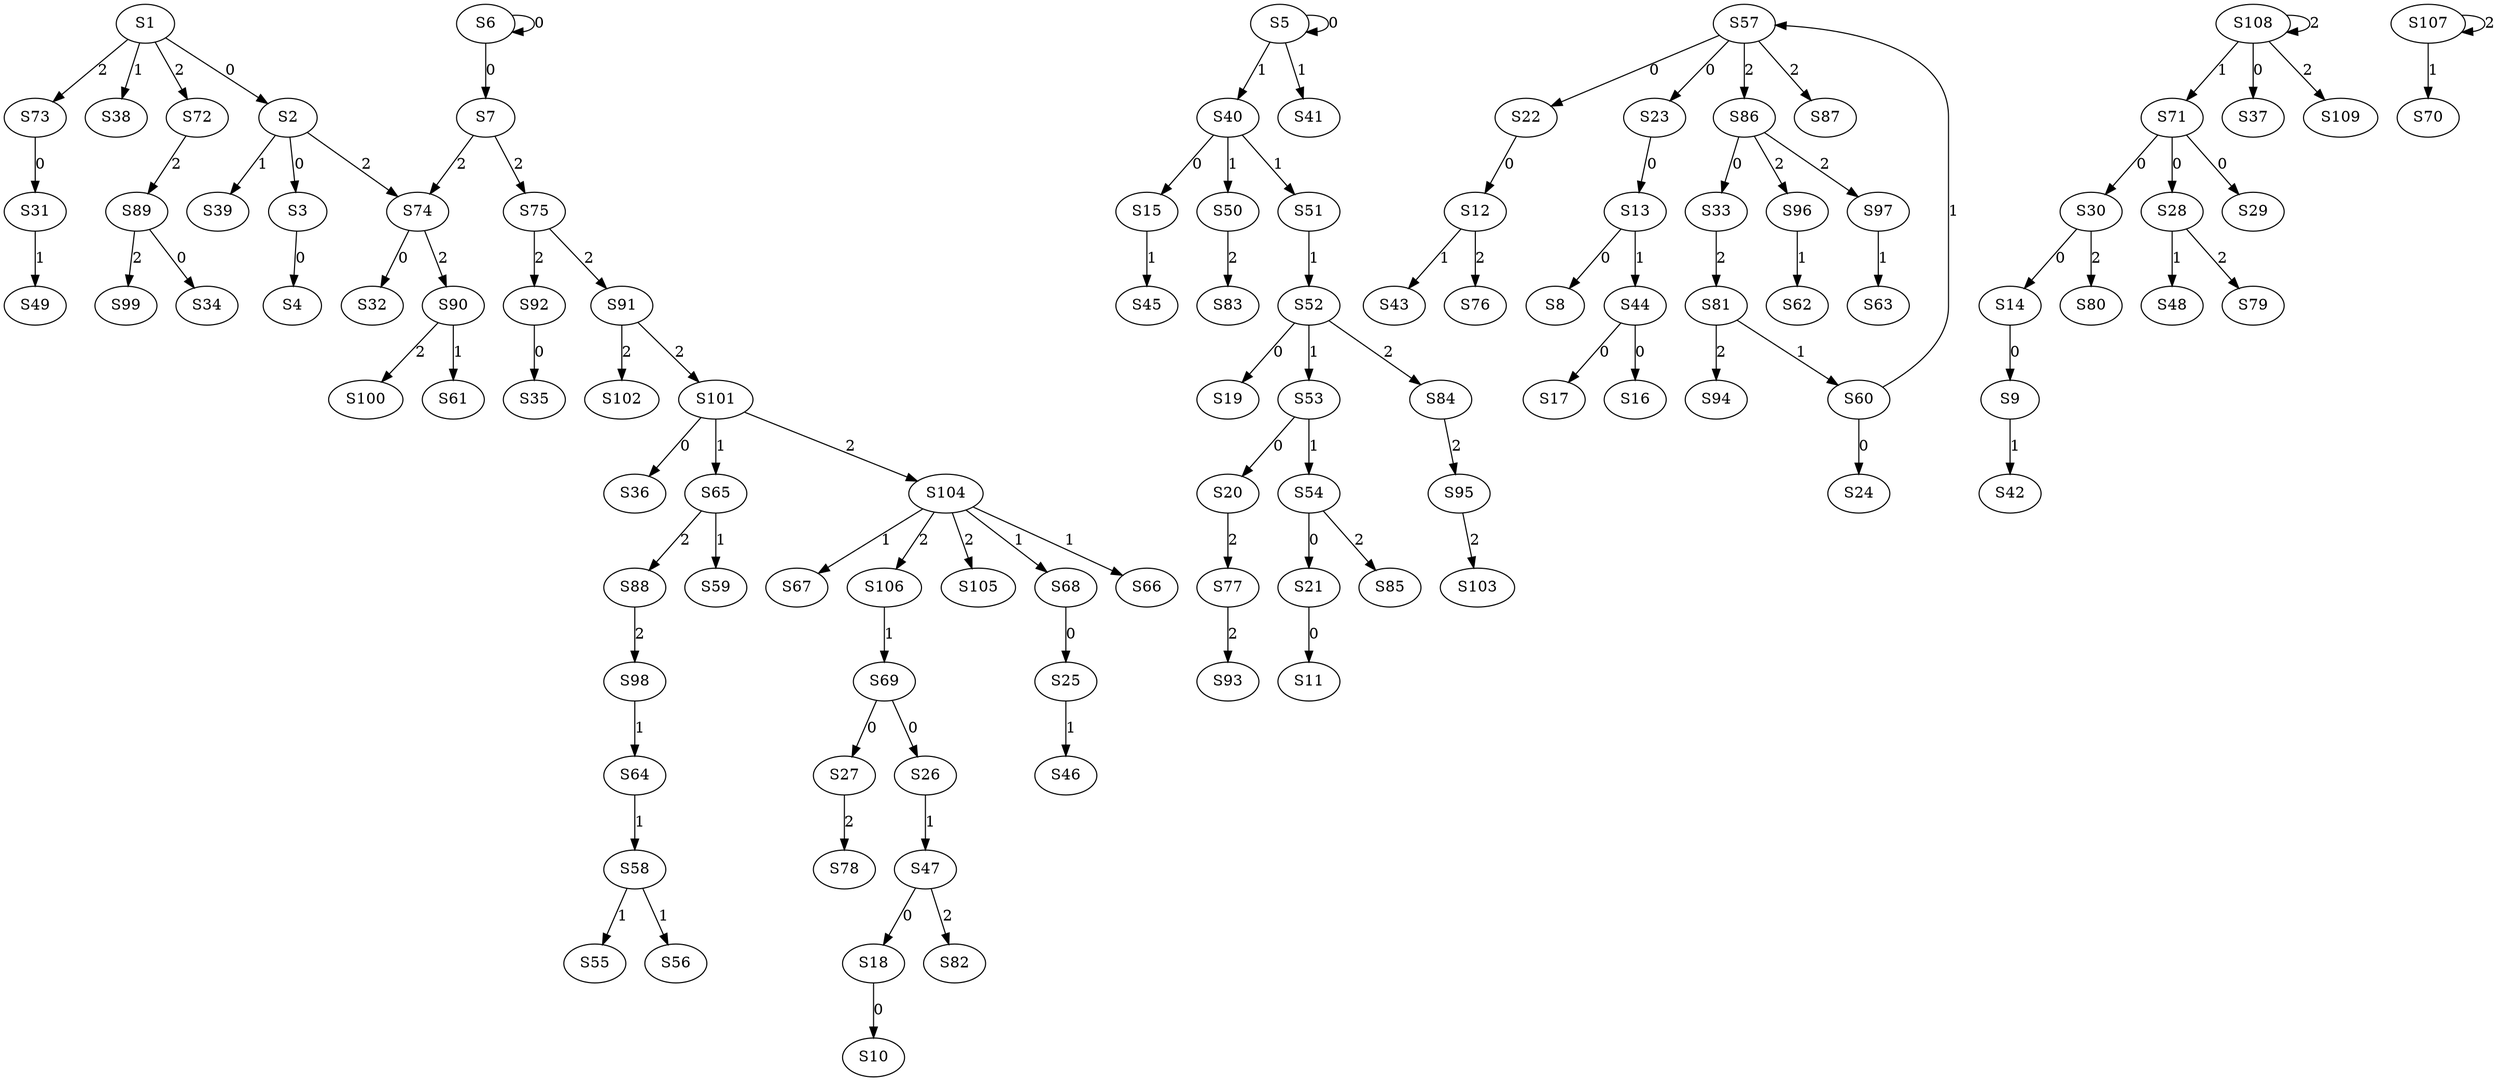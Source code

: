 strict digraph {
	S1 -> S2 [ label = 0 ];
	S2 -> S3 [ label = 0 ];
	S3 -> S4 [ label = 0 ];
	S5 -> S5 [ label = 0 ];
	S6 -> S6 [ label = 0 ];
	S6 -> S7 [ label = 0 ];
	S13 -> S8 [ label = 0 ];
	S14 -> S9 [ label = 0 ];
	S18 -> S10 [ label = 0 ];
	S21 -> S11 [ label = 0 ];
	S22 -> S12 [ label = 0 ];
	S23 -> S13 [ label = 0 ];
	S30 -> S14 [ label = 0 ];
	S40 -> S15 [ label = 0 ];
	S44 -> S16 [ label = 0 ];
	S44 -> S17 [ label = 0 ];
	S47 -> S18 [ label = 0 ];
	S52 -> S19 [ label = 0 ];
	S53 -> S20 [ label = 0 ];
	S54 -> S21 [ label = 0 ];
	S57 -> S22 [ label = 0 ];
	S57 -> S23 [ label = 0 ];
	S60 -> S24 [ label = 0 ];
	S68 -> S25 [ label = 0 ];
	S69 -> S26 [ label = 0 ];
	S69 -> S27 [ label = 0 ];
	S71 -> S28 [ label = 0 ];
	S71 -> S29 [ label = 0 ];
	S71 -> S30 [ label = 0 ];
	S73 -> S31 [ label = 0 ];
	S74 -> S32 [ label = 0 ];
	S86 -> S33 [ label = 0 ];
	S89 -> S34 [ label = 0 ];
	S92 -> S35 [ label = 0 ];
	S101 -> S36 [ label = 0 ];
	S108 -> S37 [ label = 0 ];
	S1 -> S38 [ label = 1 ];
	S2 -> S39 [ label = 1 ];
	S5 -> S40 [ label = 1 ];
	S5 -> S41 [ label = 1 ];
	S9 -> S42 [ label = 1 ];
	S12 -> S43 [ label = 1 ];
	S13 -> S44 [ label = 1 ];
	S15 -> S45 [ label = 1 ];
	S25 -> S46 [ label = 1 ];
	S26 -> S47 [ label = 1 ];
	S28 -> S48 [ label = 1 ];
	S31 -> S49 [ label = 1 ];
	S40 -> S50 [ label = 1 ];
	S40 -> S51 [ label = 1 ];
	S51 -> S52 [ label = 1 ];
	S52 -> S53 [ label = 1 ];
	S53 -> S54 [ label = 1 ];
	S58 -> S55 [ label = 1 ];
	S58 -> S56 [ label = 1 ];
	S60 -> S57 [ label = 1 ];
	S64 -> S58 [ label = 1 ];
	S65 -> S59 [ label = 1 ];
	S81 -> S60 [ label = 1 ];
	S90 -> S61 [ label = 1 ];
	S96 -> S62 [ label = 1 ];
	S97 -> S63 [ label = 1 ];
	S98 -> S64 [ label = 1 ];
	S101 -> S65 [ label = 1 ];
	S104 -> S66 [ label = 1 ];
	S104 -> S67 [ label = 1 ];
	S104 -> S68 [ label = 1 ];
	S106 -> S69 [ label = 1 ];
	S107 -> S70 [ label = 1 ];
	S108 -> S71 [ label = 1 ];
	S1 -> S72 [ label = 2 ];
	S1 -> S73 [ label = 2 ];
	S7 -> S74 [ label = 2 ];
	S7 -> S75 [ label = 2 ];
	S12 -> S76 [ label = 2 ];
	S20 -> S77 [ label = 2 ];
	S27 -> S78 [ label = 2 ];
	S28 -> S79 [ label = 2 ];
	S30 -> S80 [ label = 2 ];
	S33 -> S81 [ label = 2 ];
	S47 -> S82 [ label = 2 ];
	S50 -> S83 [ label = 2 ];
	S52 -> S84 [ label = 2 ];
	S54 -> S85 [ label = 2 ];
	S57 -> S86 [ label = 2 ];
	S57 -> S87 [ label = 2 ];
	S65 -> S88 [ label = 2 ];
	S72 -> S89 [ label = 2 ];
	S74 -> S90 [ label = 2 ];
	S75 -> S91 [ label = 2 ];
	S75 -> S92 [ label = 2 ];
	S77 -> S93 [ label = 2 ];
	S81 -> S94 [ label = 2 ];
	S84 -> S95 [ label = 2 ];
	S86 -> S96 [ label = 2 ];
	S86 -> S97 [ label = 2 ];
	S88 -> S98 [ label = 2 ];
	S89 -> S99 [ label = 2 ];
	S90 -> S100 [ label = 2 ];
	S91 -> S101 [ label = 2 ];
	S91 -> S102 [ label = 2 ];
	S95 -> S103 [ label = 2 ];
	S101 -> S104 [ label = 2 ];
	S104 -> S105 [ label = 2 ];
	S104 -> S106 [ label = 2 ];
	S107 -> S107 [ label = 2 ];
	S108 -> S108 [ label = 2 ];
	S108 -> S109 [ label = 2 ];
	S2 -> S74 [ label = 2 ];
}